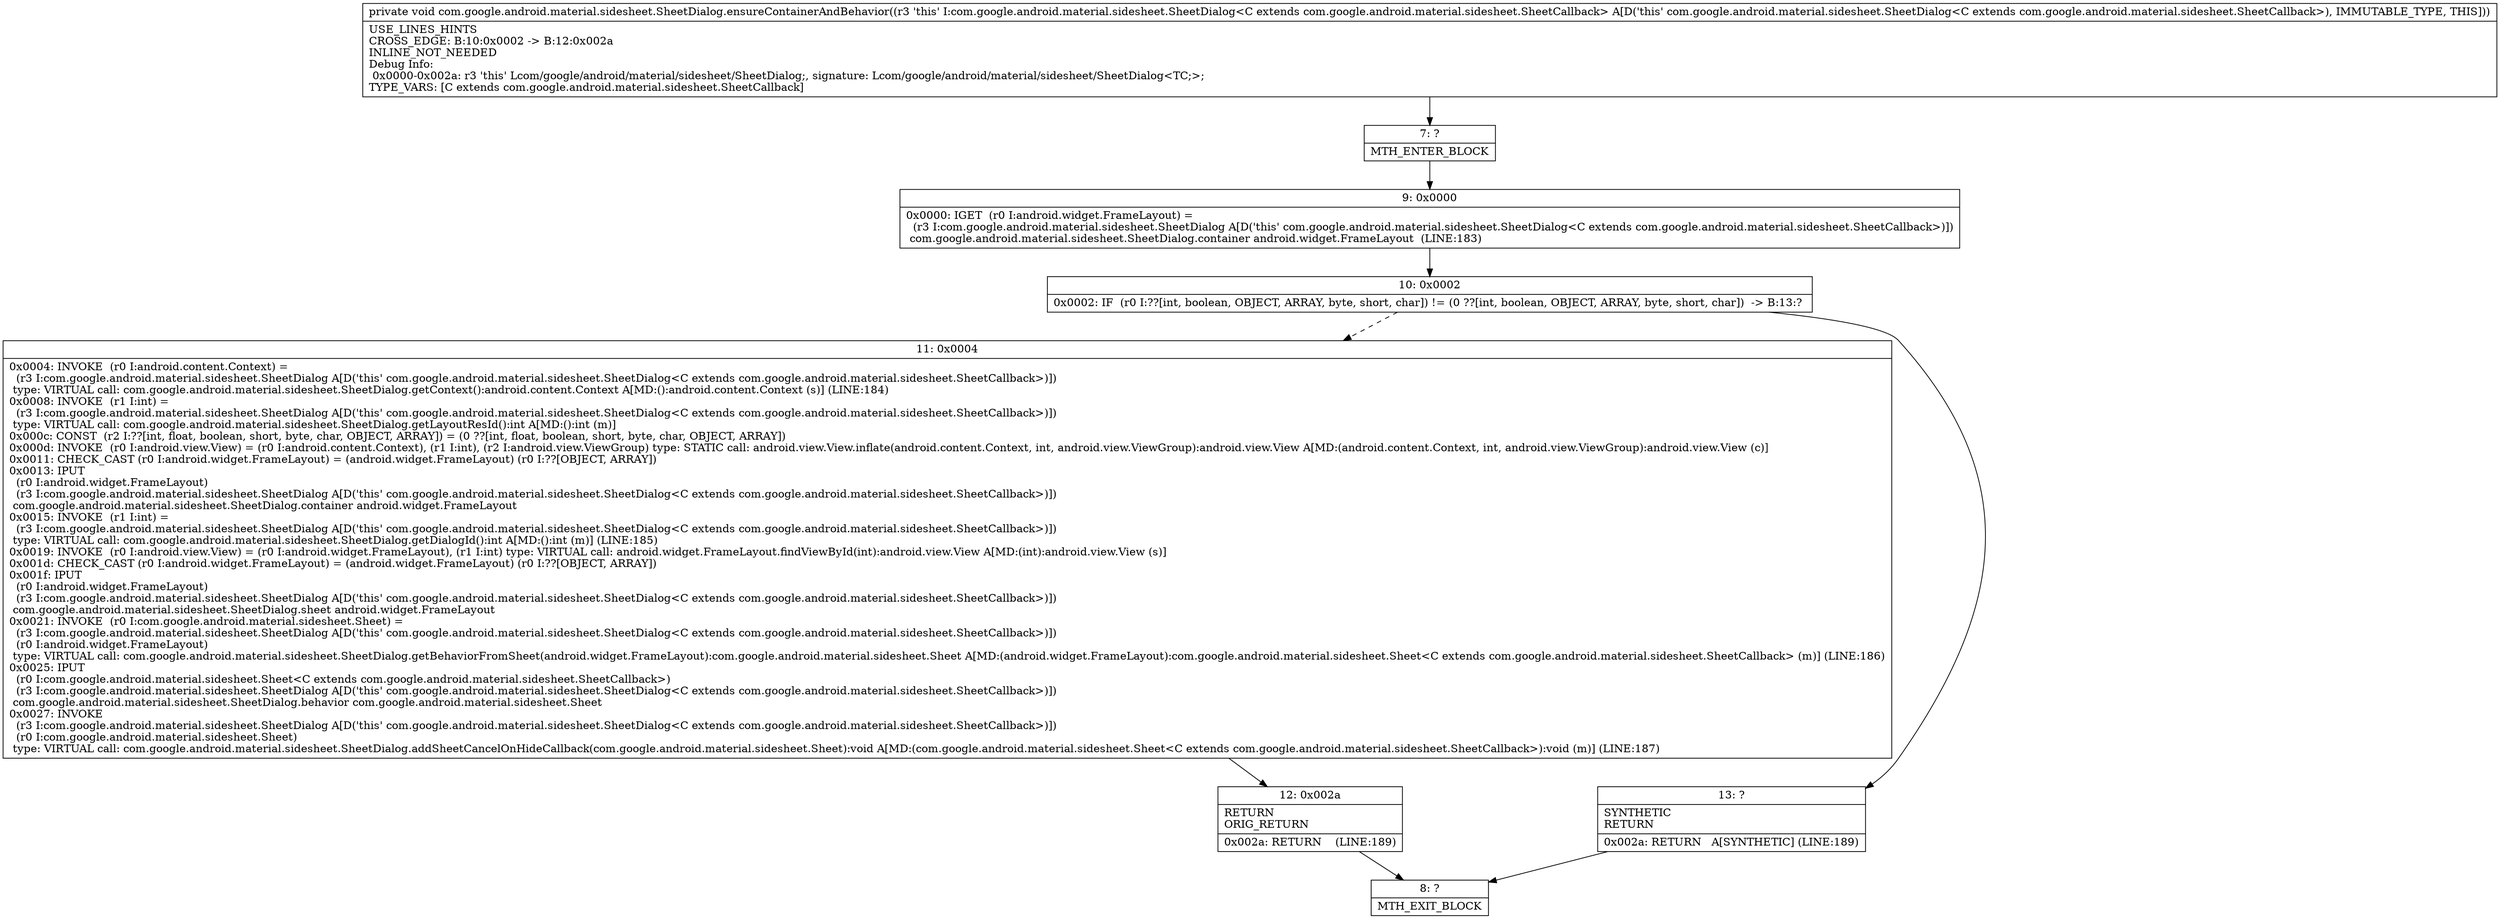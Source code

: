 digraph "CFG forcom.google.android.material.sidesheet.SheetDialog.ensureContainerAndBehavior()V" {
Node_7 [shape=record,label="{7\:\ ?|MTH_ENTER_BLOCK\l}"];
Node_9 [shape=record,label="{9\:\ 0x0000|0x0000: IGET  (r0 I:android.widget.FrameLayout) = \l  (r3 I:com.google.android.material.sidesheet.SheetDialog A[D('this' com.google.android.material.sidesheet.SheetDialog\<C extends com.google.android.material.sidesheet.SheetCallback\>)])\l com.google.android.material.sidesheet.SheetDialog.container android.widget.FrameLayout  (LINE:183)\l}"];
Node_10 [shape=record,label="{10\:\ 0x0002|0x0002: IF  (r0 I:??[int, boolean, OBJECT, ARRAY, byte, short, char]) != (0 ??[int, boolean, OBJECT, ARRAY, byte, short, char])  \-\> B:13:? \l}"];
Node_11 [shape=record,label="{11\:\ 0x0004|0x0004: INVOKE  (r0 I:android.content.Context) = \l  (r3 I:com.google.android.material.sidesheet.SheetDialog A[D('this' com.google.android.material.sidesheet.SheetDialog\<C extends com.google.android.material.sidesheet.SheetCallback\>)])\l type: VIRTUAL call: com.google.android.material.sidesheet.SheetDialog.getContext():android.content.Context A[MD:():android.content.Context (s)] (LINE:184)\l0x0008: INVOKE  (r1 I:int) = \l  (r3 I:com.google.android.material.sidesheet.SheetDialog A[D('this' com.google.android.material.sidesheet.SheetDialog\<C extends com.google.android.material.sidesheet.SheetCallback\>)])\l type: VIRTUAL call: com.google.android.material.sidesheet.SheetDialog.getLayoutResId():int A[MD:():int (m)]\l0x000c: CONST  (r2 I:??[int, float, boolean, short, byte, char, OBJECT, ARRAY]) = (0 ??[int, float, boolean, short, byte, char, OBJECT, ARRAY]) \l0x000d: INVOKE  (r0 I:android.view.View) = (r0 I:android.content.Context), (r1 I:int), (r2 I:android.view.ViewGroup) type: STATIC call: android.view.View.inflate(android.content.Context, int, android.view.ViewGroup):android.view.View A[MD:(android.content.Context, int, android.view.ViewGroup):android.view.View (c)]\l0x0011: CHECK_CAST (r0 I:android.widget.FrameLayout) = (android.widget.FrameLayout) (r0 I:??[OBJECT, ARRAY]) \l0x0013: IPUT  \l  (r0 I:android.widget.FrameLayout)\l  (r3 I:com.google.android.material.sidesheet.SheetDialog A[D('this' com.google.android.material.sidesheet.SheetDialog\<C extends com.google.android.material.sidesheet.SheetCallback\>)])\l com.google.android.material.sidesheet.SheetDialog.container android.widget.FrameLayout \l0x0015: INVOKE  (r1 I:int) = \l  (r3 I:com.google.android.material.sidesheet.SheetDialog A[D('this' com.google.android.material.sidesheet.SheetDialog\<C extends com.google.android.material.sidesheet.SheetCallback\>)])\l type: VIRTUAL call: com.google.android.material.sidesheet.SheetDialog.getDialogId():int A[MD:():int (m)] (LINE:185)\l0x0019: INVOKE  (r0 I:android.view.View) = (r0 I:android.widget.FrameLayout), (r1 I:int) type: VIRTUAL call: android.widget.FrameLayout.findViewById(int):android.view.View A[MD:(int):android.view.View (s)]\l0x001d: CHECK_CAST (r0 I:android.widget.FrameLayout) = (android.widget.FrameLayout) (r0 I:??[OBJECT, ARRAY]) \l0x001f: IPUT  \l  (r0 I:android.widget.FrameLayout)\l  (r3 I:com.google.android.material.sidesheet.SheetDialog A[D('this' com.google.android.material.sidesheet.SheetDialog\<C extends com.google.android.material.sidesheet.SheetCallback\>)])\l com.google.android.material.sidesheet.SheetDialog.sheet android.widget.FrameLayout \l0x0021: INVOKE  (r0 I:com.google.android.material.sidesheet.Sheet) = \l  (r3 I:com.google.android.material.sidesheet.SheetDialog A[D('this' com.google.android.material.sidesheet.SheetDialog\<C extends com.google.android.material.sidesheet.SheetCallback\>)])\l  (r0 I:android.widget.FrameLayout)\l type: VIRTUAL call: com.google.android.material.sidesheet.SheetDialog.getBehaviorFromSheet(android.widget.FrameLayout):com.google.android.material.sidesheet.Sheet A[MD:(android.widget.FrameLayout):com.google.android.material.sidesheet.Sheet\<C extends com.google.android.material.sidesheet.SheetCallback\> (m)] (LINE:186)\l0x0025: IPUT  \l  (r0 I:com.google.android.material.sidesheet.Sheet\<C extends com.google.android.material.sidesheet.SheetCallback\>)\l  (r3 I:com.google.android.material.sidesheet.SheetDialog A[D('this' com.google.android.material.sidesheet.SheetDialog\<C extends com.google.android.material.sidesheet.SheetCallback\>)])\l com.google.android.material.sidesheet.SheetDialog.behavior com.google.android.material.sidesheet.Sheet \l0x0027: INVOKE  \l  (r3 I:com.google.android.material.sidesheet.SheetDialog A[D('this' com.google.android.material.sidesheet.SheetDialog\<C extends com.google.android.material.sidesheet.SheetCallback\>)])\l  (r0 I:com.google.android.material.sidesheet.Sheet)\l type: VIRTUAL call: com.google.android.material.sidesheet.SheetDialog.addSheetCancelOnHideCallback(com.google.android.material.sidesheet.Sheet):void A[MD:(com.google.android.material.sidesheet.Sheet\<C extends com.google.android.material.sidesheet.SheetCallback\>):void (m)] (LINE:187)\l}"];
Node_12 [shape=record,label="{12\:\ 0x002a|RETURN\lORIG_RETURN\l|0x002a: RETURN    (LINE:189)\l}"];
Node_8 [shape=record,label="{8\:\ ?|MTH_EXIT_BLOCK\l}"];
Node_13 [shape=record,label="{13\:\ ?|SYNTHETIC\lRETURN\l|0x002a: RETURN   A[SYNTHETIC] (LINE:189)\l}"];
MethodNode[shape=record,label="{private void com.google.android.material.sidesheet.SheetDialog.ensureContainerAndBehavior((r3 'this' I:com.google.android.material.sidesheet.SheetDialog\<C extends com.google.android.material.sidesheet.SheetCallback\> A[D('this' com.google.android.material.sidesheet.SheetDialog\<C extends com.google.android.material.sidesheet.SheetCallback\>), IMMUTABLE_TYPE, THIS]))  | USE_LINES_HINTS\lCROSS_EDGE: B:10:0x0002 \-\> B:12:0x002a\lINLINE_NOT_NEEDED\lDebug Info:\l  0x0000\-0x002a: r3 'this' Lcom\/google\/android\/material\/sidesheet\/SheetDialog;, signature: Lcom\/google\/android\/material\/sidesheet\/SheetDialog\<TC;\>;\lTYPE_VARS: [C extends com.google.android.material.sidesheet.SheetCallback]\l}"];
MethodNode -> Node_7;Node_7 -> Node_9;
Node_9 -> Node_10;
Node_10 -> Node_11[style=dashed];
Node_10 -> Node_13;
Node_11 -> Node_12;
Node_12 -> Node_8;
Node_13 -> Node_8;
}

